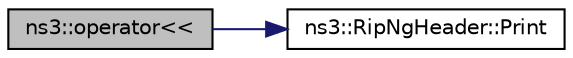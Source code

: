 digraph "ns3::operator&lt;&lt;"
{
  edge [fontname="Helvetica",fontsize="10",labelfontname="Helvetica",labelfontsize="10"];
  node [fontname="Helvetica",fontsize="10",shape=record];
  rankdir="LR";
  Node1 [label="ns3::operator\<\<",height=0.2,width=0.4,color="black", fillcolor="grey75", style="filled", fontcolor="black"];
  Node1 -> Node2 [color="midnightblue",fontsize="10",style="solid"];
  Node2 [label="ns3::RipNgHeader::Print",height=0.2,width=0.4,color="black", fillcolor="white", style="filled",URL="$d8/d03/classns3_1_1RipNgHeader.html#ae04251ddeb9ef23fab0ec1ca986ecdb3"];
}
